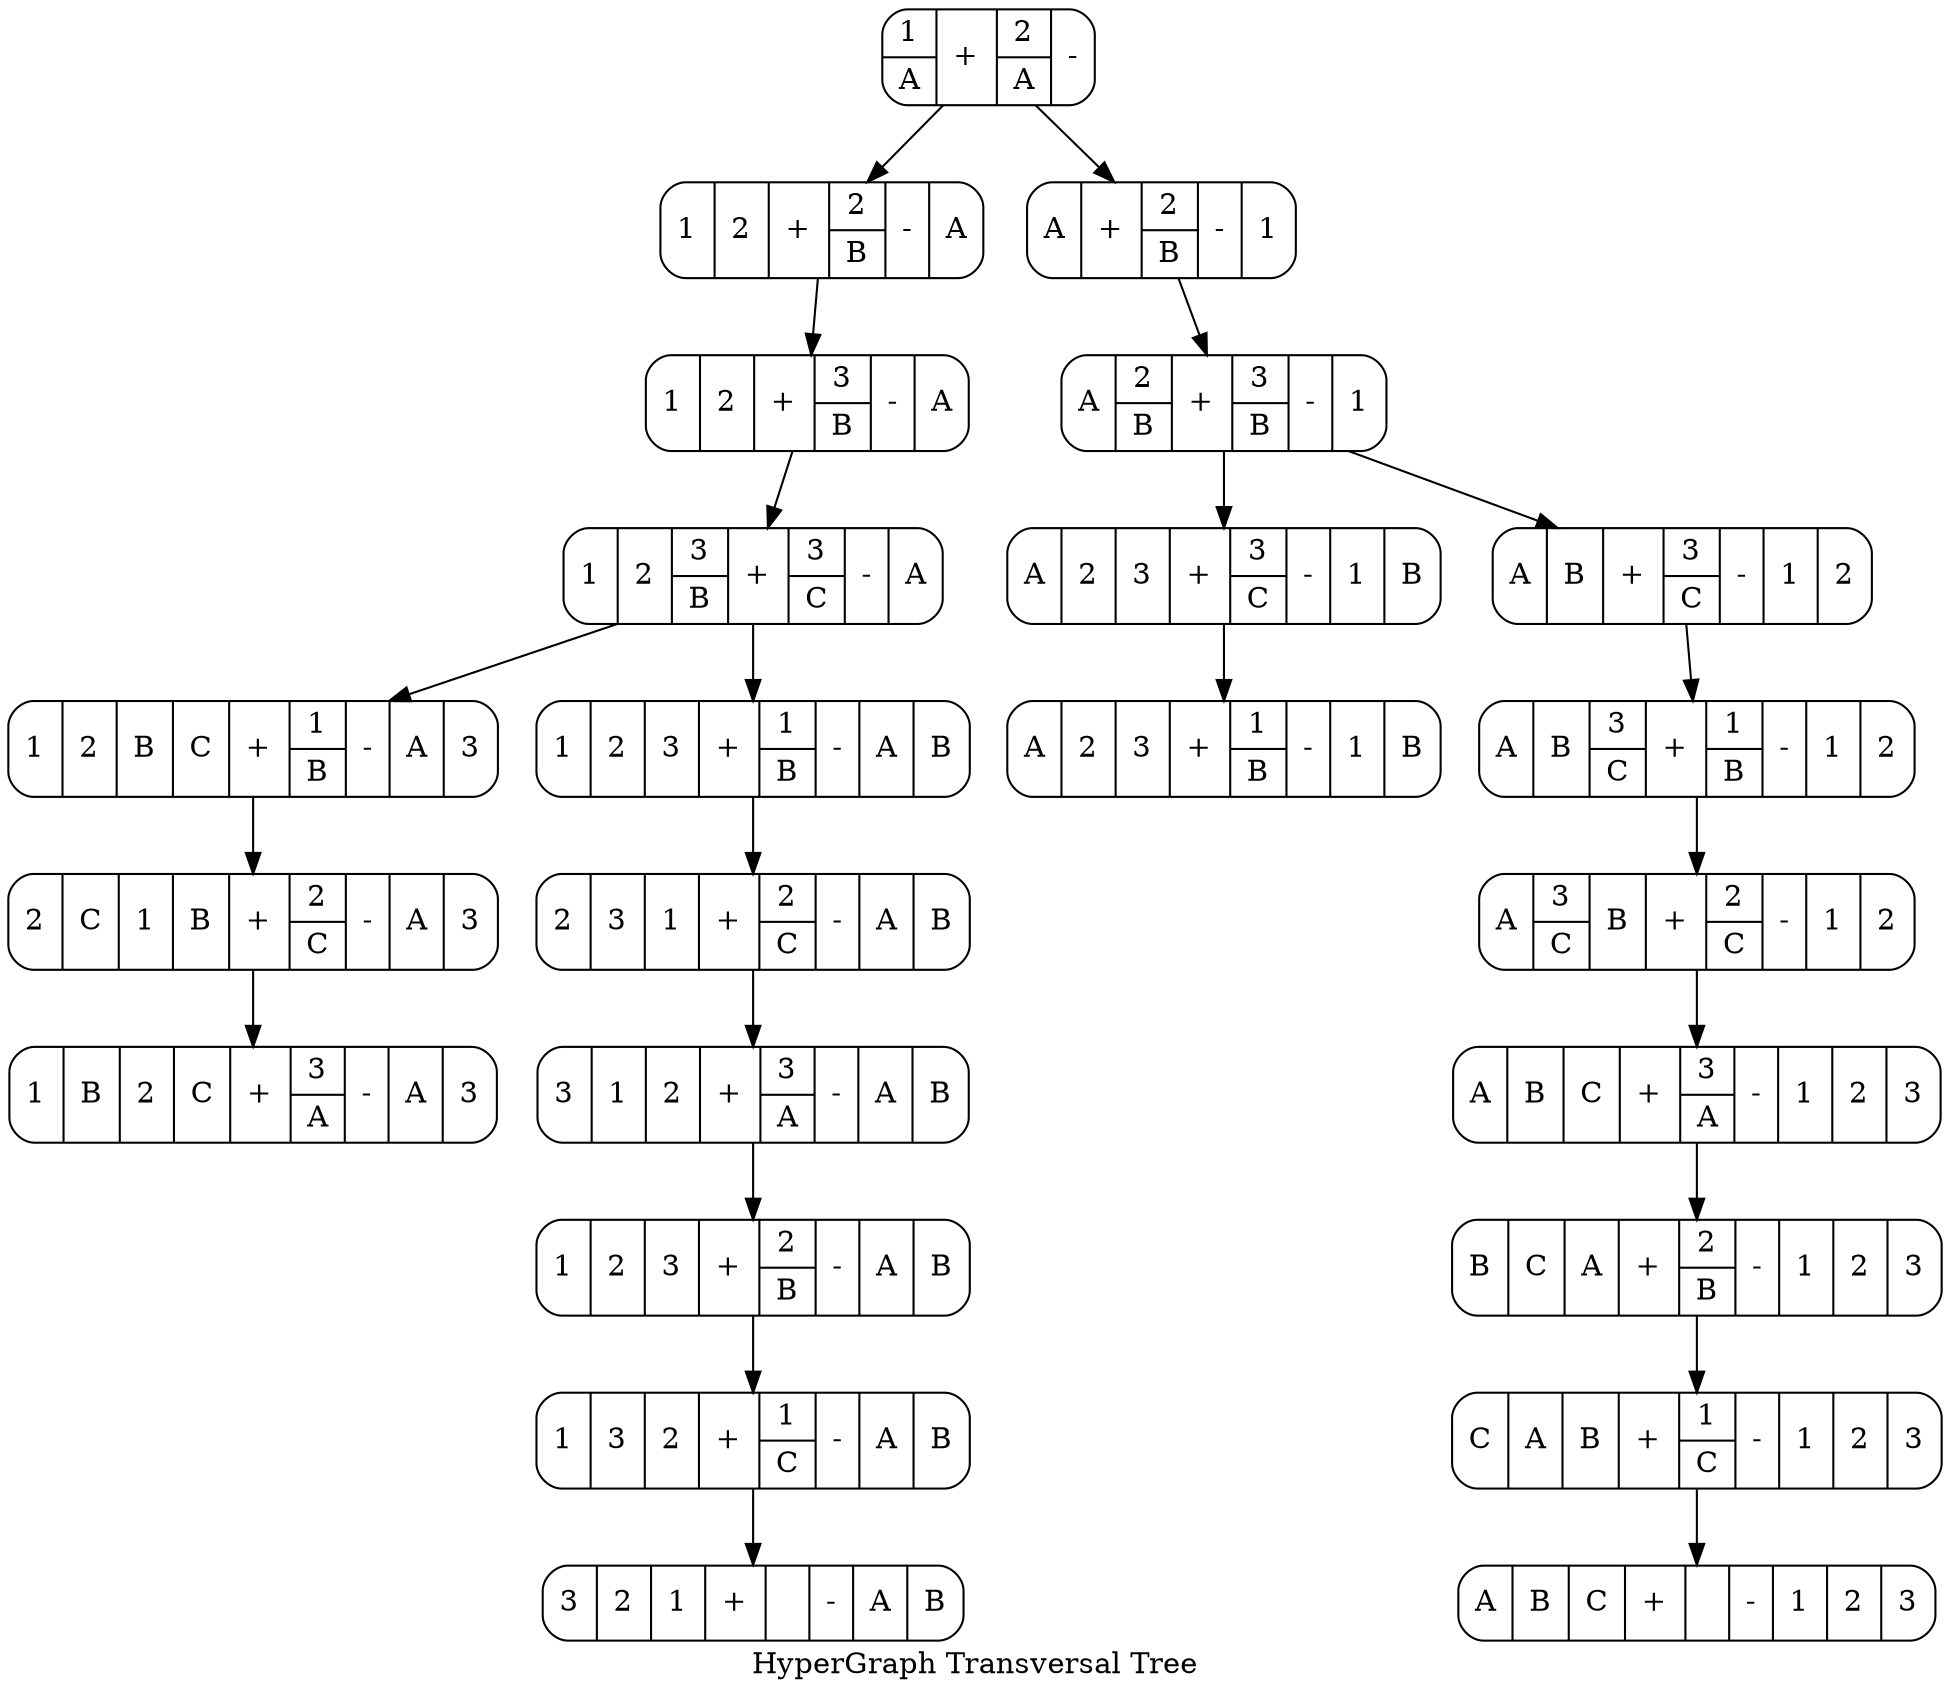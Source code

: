 digraph noname{
node [style=rounded]
	DABFEAFDCDFBCBCBDADBACFAADACEBDCCEFAEDCEEFF [label="{1|A}|{+}|{2|A}|{-}", shape = "record"];
	DABFEAFDCDFBCBCBDADBACFAADACEBDCCEFAEDCEEFF -> AABCBADCADAEEDCACEBCADFEBCEAADDFDDBCDEFBBFF;
	AABCBADCADAEEDCACEBCADFEBCEAADDFDDBCDEFBBFF [label="{1}|{2}|{+}|{2|B}|{-}|{A}", shape = "record"];
	AABCBADCADAEEDCACEBCADFEBCEAADDFDDBCDEFBBFF -> FFDACDAFCBDDBCBCCACABCBCBCAAAAFFFCDCFDFFCCB;
	FFDACDAFCBDDBCBCCACABCBCBCAAAAFFFCDCFDFFCCB [label="{1}|{2}|{+}|{3|B}|{-}|{A}", shape = "record"];
	FFDACDAFCBDDBCBCCACABCBCBCAAAAFFFCDCFDFFCCB -> DFCFFBFFCCFEBFCBDDEAAAECDBADECEBFEFFDECFEFB;
	DFCFFBFFCCFEBFCBDDEAAAECDBADECEBFEFFDECFEFB [label="{1}|{2}|{3|B}|{+}|{3|C}|{-}|{A}", shape = "record"];
	DFCFFBFFCCFEBFCBDDEAAAECDBADECEBFEFFDECFEFB -> AFEFCFEDFCBAECABECDAAFFFDBFCEFEEEABEFDBCEAC;
	AFEFCFEDFCBAECABECDAAFFFDBFCEFEEEABEFDBCEAC [label="{1}|{2}|{B}|{C}|{+}|{1|B}|{-}|{A}|{3}", shape = "record"];
	AFEFCFEDFCBAECABECDAAFFFDBFCEFEEEABEFDBCEAC -> BDEFFDCCBFAACDCBDCBEDFCDADDBCCFBFBACCDFDADE;
	BDEFFDCCBFAACDCBDCBEDFCDADDBCCFBFBACCDFDADE [label="{2}|{C}|{1}|{B}|{+}|{2|C}|{-}|{A}|{3}", shape = "record"];
	BDEFFDCCBFAACDCBDCBEDFCDADDBCCFBFBACCDFDADE -> BEECBEDDCDEFBFACFCFACBBEBCBFCEBDDFECEBEECAB;
	BEECBEDDCDEFBFACFCFACBBEBCBFCEBDDFECEBEECAB [label="{1}|{B}|{2}|{C}|{+}|{3|A}|{-}|{A}|{3}", shape = "record"];
	DFCFFBFFCCFEBFCBDDEAAAECDBADECEBFEFFDECFEFB -> CBCBFDEFDDCAACFDACFCEFDDCFCEDBFDCBEBCCFDDFB;
	CBCBFDEFDDCAACFDACFCEFDDCFCEDBFDCBEBCCFDDFB [label="{1}|{2}|{3}|{+}|{1|B}|{-}|{A}|{B}", shape = "record"];
	CBCBFDEFDDCAACFDACFCEFDDCFCEDBFDCBEBCCFDDFB -> CBFDBBCDAFFBBCDDDECAECEACEDAFCBBEAEDAEBADEB;
	CBFDBBCDAFFBBCDDDECAECEACEDAFCBBEAEDAEBADEB [label="{2}|{3}|{1}|{+}|{2|C}|{-}|{A}|{B}", shape = "record"];
	CBFDBBCDAFFBBCDDDECAECEACEDAFCBBEAEDAEBADEB -> CACADFCDDCFBFBEFEFEADDCADBFBEDAFDCFEFFFBAEC;
	CACADFCDDCFBFBEFEFEADDCADBFBEDAFDCFEFFFBAEC [label="{3}|{1}|{2}|{+}|{3|A}|{-}|{A}|{B}", shape = "record"];
	CACADFCDDCFBFBEFEFEADDCADBFBEDAFDCFEFFFBAEC -> FDFCCEAABBAFEBDDEADDCEAEDDEEDCFCEECEABCFCCE;
	FDFCCEAABBAFEBDDEADDCEAEDDEEDCFCEECEABCFCCE [label="{1}|{2}|{3}|{+}|{2|B}|{-}|{A}|{B}", shape = "record"];
	FDFCCEAABBAFEBDDEADDCEAEDDEEDCFCEECEABCFCCE -> FEBCAAABAEBEFCCEADBAFDDDDEFCEFEDBAABEACCEBA;
	FEBCAAABAEBEFCCEADBAFDDDDEFCEFEDBAABEACCEBA [label="{1}|{3}|{2}|{+}|{1|C}|{-}|{A}|{B}", shape = "record"];
	FEBCAAABAEBEFCCEADBAFDDDDEFCEFEDBAABEACCEBA -> DCBFACEABBBEEDBACEFFADFBFDCBFBFBBAABCDABEBD;
	DCBFACEABBBEEDBACEFFADFBFDCBFBFBBAABCDABEBD [label="{3}|{2}|{1}|{+}|{}|{-}|{A}|{B}", shape = "record"];
	DABFEAFDCDFBCBCBDADBACFAADACEBDCCEFAEDCEEFF -> DACBAAAAEDAAFAFDFCAEEBDAEFDFEAFABFBBFCCBDAB;
	DACBAAAAEDAAFAFDFCAEEBDAEFDFEAFABFBBFCCBDAB [label="{A}|{+}|{2|B}|{-}|{1}", shape = "record"];
	DACBAAAAEDAAFAFDFCAEEBDAEFDFEAFABFBBFCCBDAB -> CEADDDCFBDCFCFDFEDEEEDDEADEBBCDBABDEEFBDACD;
	CEADDDCFBDCFCFDFEDEEEDDEADEBBCDBABDEEFBDACD [label="{A}|{2|B}|{+}|{3|B}|{-}|{1}", shape = "record"];
	CEADDDCFBDCFCFDFEDEEEDDEADEBBCDBABDEEFBDACD -> ABEADBEFEADAEEEADABFACACFFEADABEFFEDFACDEDD;
	ABEADBEFEADAEEEADABFACACFFEADABEFFEDFACDEDD [label="{A}|{2}|{3}|{+}|{3|C}|{-}|{1}|{B}", shape = "record"];
	ABEADBEFEADAEEEADABFACACFFEADABEFFEDFACDEDD -> FDEEACBDBEFABFEDDCBFFBDBCFEBABAFCCBBFBEAFCB;
	FDEEACBDBEFABFEDDCBFFBDBCFEBABAFCCBBFBEAFCB [label="{A}|{2}|{3}|{+}|{1|B}|{-}|{1}|{B}", shape = "record"];
	CEADDDCFBDCFCFDFEDEEEDDEADEBBCDBABDEEFBDACD -> DAFBDDCADCAEFDAABEBFDFDEEBFBACCDAFEECECFEDB;
	DAFBDDCADCAEFDAABEBFDFDEEBFBACCDAFEECECFEDB [label="{A}|{B}|{+}|{3|C}|{-}|{1}|{2}", shape = "record"];
	DAFBDDCADCAEFDAABEBFDFDEEBFBACCDAFEECECFEDB -> EABCFFBEBAFFEBEDFFDCFCEBEAECCFDAFDADACBBCFF;
	EABCFFBEBAFFEBEDFFDCFCEBEAECCFDAFDADACBBCFF [label="{A}|{B}|{3|C}|{+}|{1|B}|{-}|{1}|{2}", shape = "record"];
	EABCFFBEBAFFEBEDFFDCFCEBEAECCFDAFDADACBBCFF -> FEDCDCEFAABBFBFFBCCCADADECCDDBCCFECCEAFEFAA;
	FEDCDCEFAABBFBFFBCCCADADECCDDBCCFECCEAFEFAA [label="{A}|{3|C}|{B}|{+}|{2|C}|{-}|{1}|{2}", shape = "record"];
	FEDCDCEFAABBFBFFBCCCADADECCDDBCCFECCEAFEFAA -> CFDBBABBAFFBBCDEDFFFCDFFBECEDBEDEFEDDFCBECC;
	CFDBBABBAFFBBCDEDFFFCDFFBECEDBEDEFEDDFCBECC [label="{A}|{B}|{C}|{+}|{3|A}|{-}|{1}|{2}|{3}", shape = "record"];
	CFDBBABBAFFBBCDEDFFFCDFFBECEDBEDEFEDDFCBECC -> DEECBDFEDCBABFDFAEBDAFFECFACBCCFEAFFBEBFEDF;
	DEECBDFEDCBABFDFAEBDAFFECFACBCCFEAFFBEBFEDF [label="{B}|{C}|{A}|{+}|{2|B}|{-}|{1}|{2}|{3}", shape = "record"];
	DEECBDFEDCBABFDFAEBDAFFECFACBCCFEAFFBEBFEDF -> DAADFCCADBABCDFEECEBAFAEECFBECBCBFDACFAFBAE;
	DAADFCCADBABCDFEECEBAFAEECFBECBCBFDACFAFBAE [label="{C}|{A}|{B}|{+}|{1|C}|{-}|{1}|{2}|{3}", shape = "record"];
	DAADFCCADBABCDFEECEBAFAEECFBECBCBFDACFAFBAE -> DDDFADDBEAAAFAFEFAFFBDCFFFFCAEEBFBADDCDFCDF;
	DDDFADDBEAAAFAFEFAFFBDCFFFFCAEEBFBADDCDFCDF [label="{A}|{B}|{C}|{+}|{}|{-}|{1}|{2}|{3}", shape = "record"];
label = "HyperGraph Transversal Tree";
}

